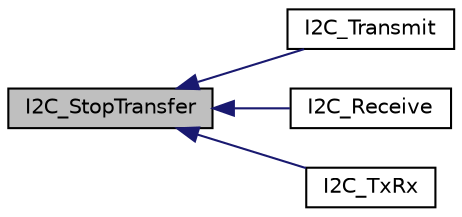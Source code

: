 digraph "I2C_StopTransfer"
{
  edge [fontname="Helvetica",fontsize="10",labelfontname="Helvetica",labelfontsize="10"];
  node [fontname="Helvetica",fontsize="10",shape=record];
  rankdir="LR";
  Node31 [label="I2C_StopTransfer",height=0.2,width=0.4,color="black", fillcolor="grey75", style="filled", fontcolor="black"];
  Node31 -> Node32 [dir="back",color="midnightblue",fontsize="10",style="solid",fontname="Helvetica"];
  Node32 [label="I2C_Transmit",height=0.2,width=0.4,color="black", fillcolor="white", style="filled",URL="$i2c_8c.html#a4913cc2a08031f38a0a396b20e7d552c",tooltip="Transmit the identifier + requested data out over I2C. "];
  Node31 -> Node33 [dir="back",color="midnightblue",fontsize="10",style="solid",fontname="Helvetica"];
  Node33 [label="I2C_Receive",height=0.2,width=0.4,color="black", fillcolor="white", style="filled",URL="$i2c_8c.html#a7dd101b0896d33d24748ee155fb4b2a3",tooltip="Read data from the. "];
  Node31 -> Node34 [dir="back",color="midnightblue",fontsize="10",style="solid",fontname="Helvetica"];
  Node34 [label="I2C_TxRx",height=0.2,width=0.4,color="black", fillcolor="white", style="filled",URL="$i2c_8c.html#a25e3863f83b01bc96b9788c045bd5d56",tooltip="Handle a combined write + read process over I2C to a target device. "];
}
